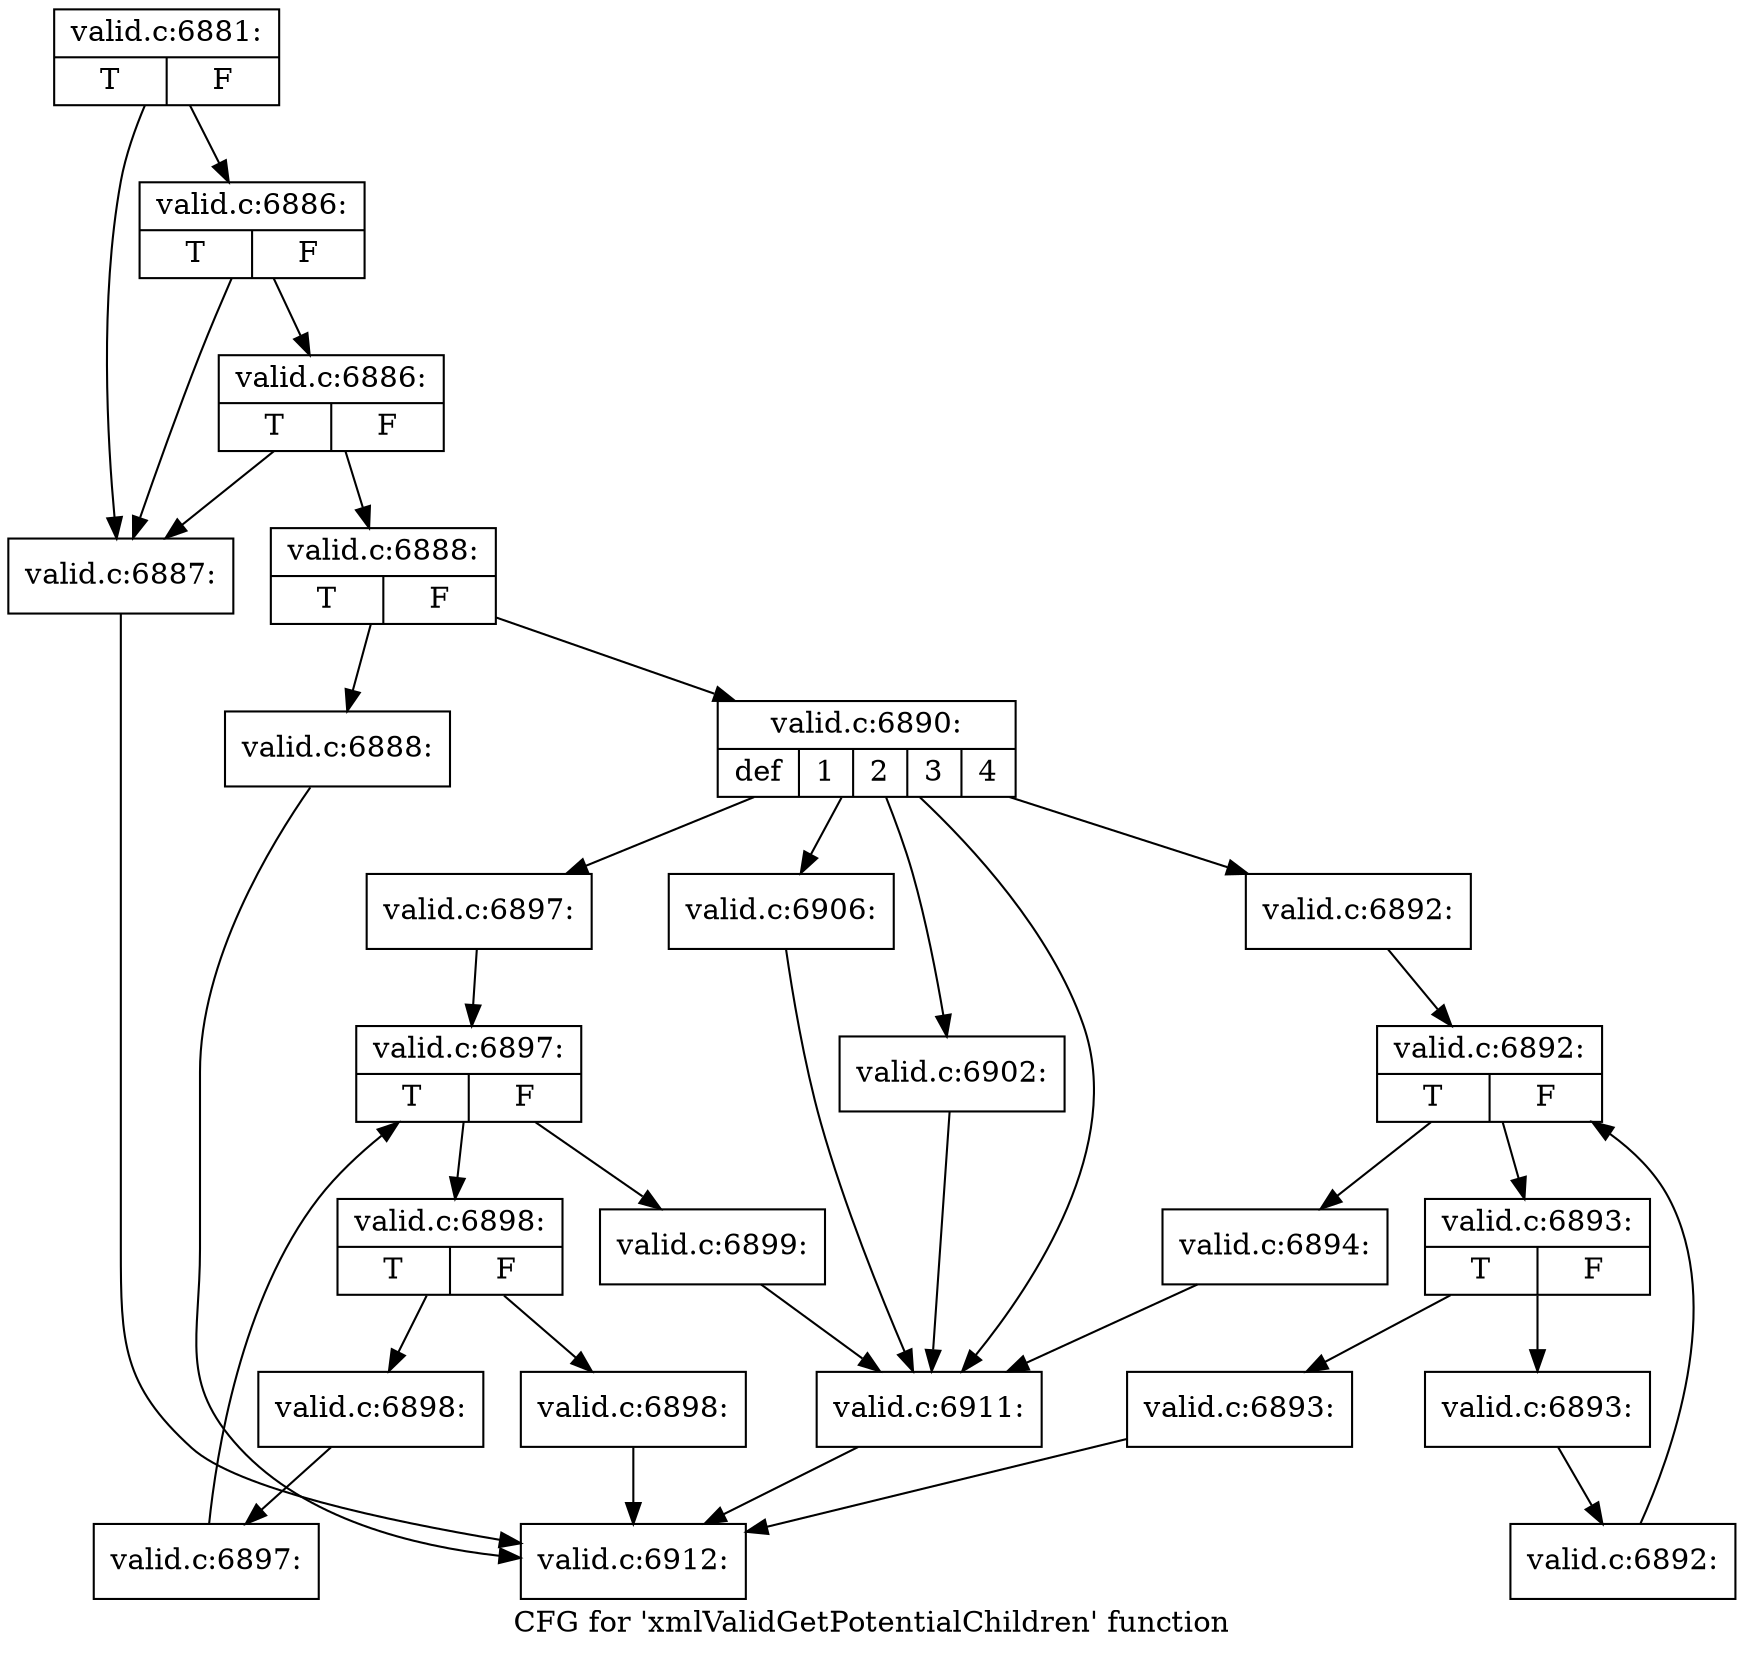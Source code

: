 digraph "CFG for 'xmlValidGetPotentialChildren' function" {
	label="CFG for 'xmlValidGetPotentialChildren' function";

	Node0x5204e80 [shape=record,label="{valid.c:6881:|{<s0>T|<s1>F}}"];
	Node0x5204e80 -> Node0x5206200;
	Node0x5204e80 -> Node0x5206320;
	Node0x5206320 [shape=record,label="{valid.c:6886:|{<s0>T|<s1>F}}"];
	Node0x5206320 -> Node0x5206200;
	Node0x5206320 -> Node0x52062a0;
	Node0x52062a0 [shape=record,label="{valid.c:6886:|{<s0>T|<s1>F}}"];
	Node0x52062a0 -> Node0x5206200;
	Node0x52062a0 -> Node0x5206250;
	Node0x5206200 [shape=record,label="{valid.c:6887:}"];
	Node0x5206200 -> Node0x51fc000;
	Node0x5206250 [shape=record,label="{valid.c:6888:|{<s0>T|<s1>F}}"];
	Node0x5206250 -> Node0x5206ca0;
	Node0x5206250 -> Node0x5206cf0;
	Node0x5206ca0 [shape=record,label="{valid.c:6888:}"];
	Node0x5206ca0 -> Node0x51fc000;
	Node0x5206cf0 [shape=record,label="{valid.c:6890:|{<s0>def|<s1>1|<s2>2|<s3>3|<s4>4}}"];
	Node0x5206cf0 -> Node0x52072f0;
	Node0x5206cf0 -> Node0x5207840;
	Node0x5206cf0 -> Node0x52090b0;
	Node0x5206cf0 -> Node0x520abe0;
	Node0x5206cf0 -> Node0x520b5a0;
	Node0x5207840 [shape=record,label="{valid.c:6892:}"];
	Node0x5207840 -> Node0x5207a60;
	Node0x5207a60 [shape=record,label="{valid.c:6892:|{<s0>T|<s1>F}}"];
	Node0x5207a60 -> Node0x5207d40;
	Node0x5207a60 -> Node0x52078c0;
	Node0x5207d40 [shape=record,label="{valid.c:6893:|{<s0>T|<s1>F}}"];
	Node0x5207d40 -> Node0x5208100;
	Node0x5207d40 -> Node0x5208150;
	Node0x5208100 [shape=record,label="{valid.c:6893:}"];
	Node0x5208100 -> Node0x51fc000;
	Node0x5208150 [shape=record,label="{valid.c:6893:}"];
	Node0x5208150 -> Node0x5207cb0;
	Node0x5207cb0 [shape=record,label="{valid.c:6892:}"];
	Node0x5207cb0 -> Node0x5207a60;
	Node0x52078c0 [shape=record,label="{valid.c:6894:}"];
	Node0x52078c0 -> Node0x52072f0;
	Node0x52090b0 [shape=record,label="{valid.c:6897:}"];
	Node0x52090b0 -> Node0x52092d0;
	Node0x52092d0 [shape=record,label="{valid.c:6897:|{<s0>T|<s1>F}}"];
	Node0x52092d0 -> Node0x52095b0;
	Node0x52092d0 -> Node0x5209130;
	Node0x52095b0 [shape=record,label="{valid.c:6898:|{<s0>T|<s1>F}}"];
	Node0x52095b0 -> Node0x5209970;
	Node0x52095b0 -> Node0x52099c0;
	Node0x5209970 [shape=record,label="{valid.c:6898:}"];
	Node0x5209970 -> Node0x51fc000;
	Node0x52099c0 [shape=record,label="{valid.c:6898:}"];
	Node0x52099c0 -> Node0x5209520;
	Node0x5209520 [shape=record,label="{valid.c:6897:}"];
	Node0x5209520 -> Node0x52092d0;
	Node0x5209130 [shape=record,label="{valid.c:6899:}"];
	Node0x5209130 -> Node0x52072f0;
	Node0x520abe0 [shape=record,label="{valid.c:6902:}"];
	Node0x520abe0 -> Node0x52072f0;
	Node0x520b5a0 [shape=record,label="{valid.c:6906:}"];
	Node0x520b5a0 -> Node0x52072f0;
	Node0x52072f0 [shape=record,label="{valid.c:6911:}"];
	Node0x52072f0 -> Node0x51fc000;
	Node0x51fc000 [shape=record,label="{valid.c:6912:}"];
}
